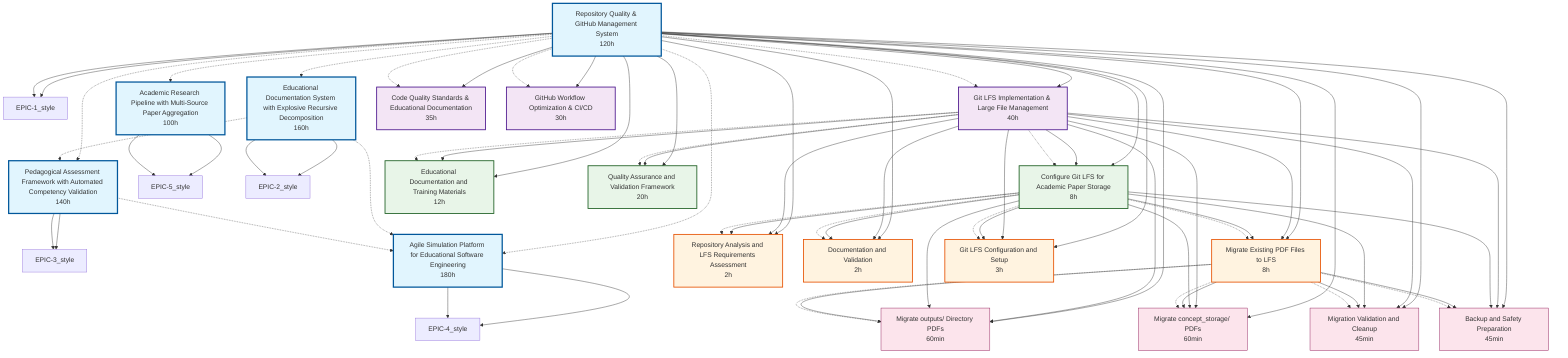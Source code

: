 graph TD
    EPIC-1["Repository Quality & GitHub Management System<br/>120h"]
    EPIC-1 --> EPIC-1_style
    class EPIC-1 epic
    EPIC-3["Pedagogical Assessment Framework with Automated Competency Validation<br/>140h"]
    EPIC-3 --> EPIC-3_style
    class EPIC-3 epic
    EPIC-1["Repository Quality & GitHub Management System<br/>120h"]
    EPIC-1 --> EPIC-1_style
    class EPIC-1 epic
    EPIC-5["Academic Research Pipeline with Multi-Source Paper Aggregation<br/>100h"]
    EPIC-5 --> EPIC-5_style
    class EPIC-5 epic
    EPIC-5["Academic Research Pipeline with Multi-Source Paper Aggregation<br/>100h"]
    EPIC-5 --> EPIC-5_style
    class EPIC-5 epic
    EPIC-2["Educational Documentation System with Explosive Recursive Decomposition<br/>160h"]
    EPIC-2 --> EPIC-2_style
    class EPIC-2 epic
    EPIC-4["Agile Simulation Platform for Educational Software Engineering<br/>180h"]
    EPIC-4 --> EPIC-4_style
    class EPIC-4 epic
    EPIC-3["Pedagogical Assessment Framework with Automated Competency Validation<br/>140h"]
    EPIC-3 --> EPIC-3_style
    class EPIC-3 epic
    EPIC-2["Educational Documentation System with Explosive Recursive Decomposition<br/>160h"]
    EPIC-2 --> EPIC-2_style
    class EPIC-2 epic
    EPIC-4["Agile Simulation Platform for Educational Software Engineering<br/>180h"]
    EPIC-4 --> EPIC-4_style
    class EPIC-4 epic
    FEAT-1["Git LFS Implementation & Large File Management<br/>40h"]
    class FEAT-1 feature
    FEAT-2["Code Quality Standards & Educational Documentation<br/>35h"]
    class FEAT-2 feature
    FEAT-3["GitHub Workflow Optimization & CI/CD<br/>30h"]
    class FEAT-3 feature
    STORY-1-1["Configure Git LFS for Academic Paper Storage<br/>8h"]
    class STORY-1-1 story
    STORY-1-2["Educational Documentation and Training Materials<br/>12h"]
    class STORY-1-2 story
    STORY-1-3["Quality Assurance and Validation Framework<br/>20h"]
    class STORY-1-3 story
    TASK-1-1-1["Repository Analysis and LFS Requirements Assessment<br/>2h"]
    class TASK-1-1-1 task
    TASK-1-1-4["Documentation and Validation<br/>2h"]
    class TASK-1-1-4 task
    TASK-1-1-3["Migrate Existing PDF Files to LFS<br/>8h"]
    class TASK-1-1-3 task
    TASK-1-1-2["Git LFS Configuration and Setup<br/>3h"]
    class TASK-1-1-2 task
    SUBTASK-1-1-3-2["Migrate outputs/ Directory PDFs<br/>60min"]
    class SUBTASK-1-1-3-2 subtask
    SUBTASK-1-1-3-3["Migrate concept_storage/ PDFs<br/>60min"]
    class SUBTASK-1-1-3-3 subtask
    SUBTASK-1-1-3-4["Migration Validation and Cleanup<br/>45min"]
    class SUBTASK-1-1-3-4 subtask
    SUBTASK-1-1-3-1["Backup and Safety Preparation<br/>45min"]
    class SUBTASK-1-1-3-1 subtask
    EPIC-1 -.-> EPIC-3
    EPIC-2 -.-> EPIC-3
    EPIC-1 -.-> EPIC-5
    EPIC-1 -.-> EPIC-2
    EPIC-1 -.-> EPIC-4
    EPIC-2 -.-> EPIC-4
    EPIC-3 -.-> EPIC-4
    EPIC-1 --> FEAT-1
    EPIC-1 -.-> FEAT-1
    EPIC-1 --> FEAT-2
    EPIC-1 -.-> FEAT-2
    EPIC-1 --> FEAT-3
    EPIC-1 -.-> FEAT-3
    EPIC-1 --> STORY-1-1
    FEAT-1 --> STORY-1-1
    FEAT-1 -.-> STORY-1-1
    EPIC-1 --> STORY-1-2
    FEAT-1 --> STORY-1-2
    FEAT-1 -.-> STORY-1-2
    EPIC-1 --> STORY-1-3
    FEAT-1 --> STORY-1-3
    FEAT-1 -.-> STORY-1-3
    EPIC-1 --> TASK-1-1-1
    FEAT-1 --> TASK-1-1-1
    STORY-1-1 --> TASK-1-1-1
    STORY-1-1 -.-> TASK-1-1-1
    EPIC-1 --> TASK-1-1-4
    FEAT-1 --> TASK-1-1-4
    STORY-1-1 --> TASK-1-1-4
    STORY-1-1 -.-> TASK-1-1-4
    EPIC-1 --> TASK-1-1-3
    FEAT-1 --> TASK-1-1-3
    STORY-1-1 --> TASK-1-1-3
    STORY-1-1 -.-> TASK-1-1-3
    EPIC-1 --> TASK-1-1-2
    FEAT-1 --> TASK-1-1-2
    STORY-1-1 --> TASK-1-1-2
    STORY-1-1 -.-> TASK-1-1-2
    EPIC-1 --> SUBTASK-1-1-3-2
    FEAT-1 --> SUBTASK-1-1-3-2
    STORY-1-1 --> SUBTASK-1-1-3-2
    TASK-1-1-3 --> SUBTASK-1-1-3-2
    TASK-1-1-3 -.-> SUBTASK-1-1-3-2
    EPIC-1 --> SUBTASK-1-1-3-3
    FEAT-1 --> SUBTASK-1-1-3-3
    STORY-1-1 --> SUBTASK-1-1-3-3
    TASK-1-1-3 --> SUBTASK-1-1-3-3
    TASK-1-1-3 -.-> SUBTASK-1-1-3-3
    EPIC-1 --> SUBTASK-1-1-3-4
    FEAT-1 --> SUBTASK-1-1-3-4
    STORY-1-1 --> SUBTASK-1-1-3-4
    TASK-1-1-3 --> SUBTASK-1-1-3-4
    TASK-1-1-3 -.-> SUBTASK-1-1-3-4
    EPIC-1 --> SUBTASK-1-1-3-1
    FEAT-1 --> SUBTASK-1-1-3-1
    STORY-1-1 --> SUBTASK-1-1-3-1
    TASK-1-1-3 --> SUBTASK-1-1-3-1
    TASK-1-1-3 -.-> SUBTASK-1-1-3-1

    classDef epic fill:#e1f5fe,stroke:#01579b,stroke-width:3px
    classDef feature fill:#f3e5f5,stroke:#4a148c,stroke-width:2px
    classDef story fill:#e8f5e8,stroke:#1b5e20,stroke-width:2px
    classDef task fill:#fff3e0,stroke:#e65100,stroke-width:2px
    classDef subtask fill:#fce4ec,stroke:#880e4f,stroke-width:1px